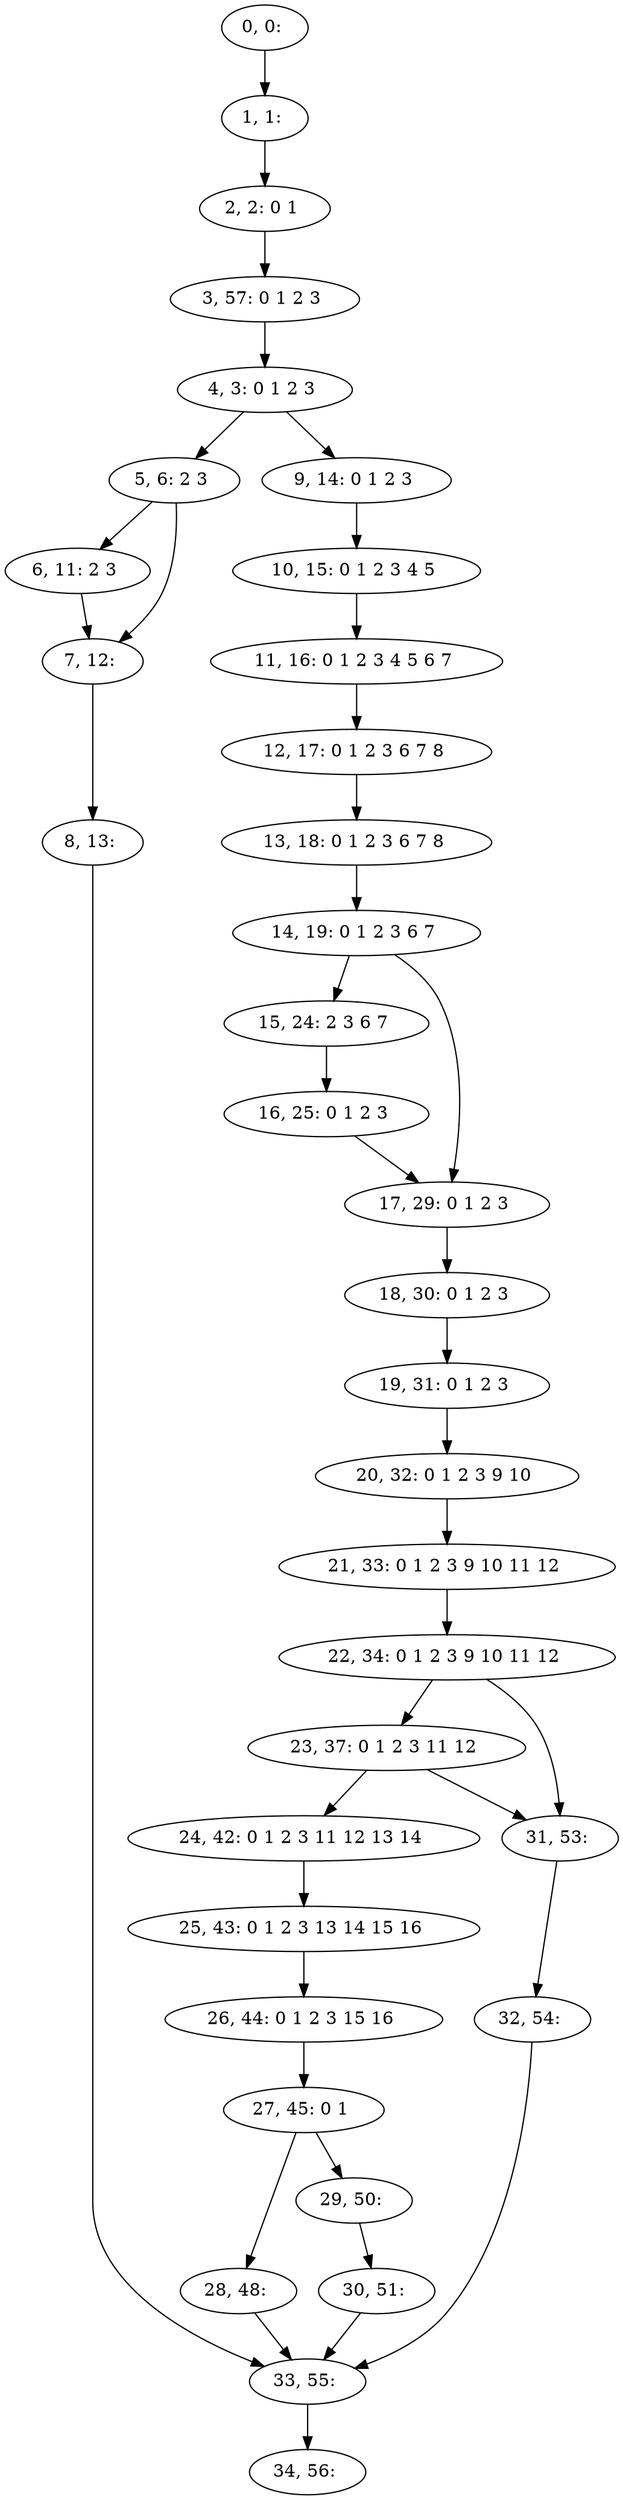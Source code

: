 digraph G {
0[label="0, 0: "];
1[label="1, 1: "];
2[label="2, 2: 0 1 "];
3[label="3, 57: 0 1 2 3 "];
4[label="4, 3: 0 1 2 3 "];
5[label="5, 6: 2 3 "];
6[label="6, 11: 2 3 "];
7[label="7, 12: "];
8[label="8, 13: "];
9[label="9, 14: 0 1 2 3 "];
10[label="10, 15: 0 1 2 3 4 5 "];
11[label="11, 16: 0 1 2 3 4 5 6 7 "];
12[label="12, 17: 0 1 2 3 6 7 8 "];
13[label="13, 18: 0 1 2 3 6 7 8 "];
14[label="14, 19: 0 1 2 3 6 7 "];
15[label="15, 24: 2 3 6 7 "];
16[label="16, 25: 0 1 2 3 "];
17[label="17, 29: 0 1 2 3 "];
18[label="18, 30: 0 1 2 3 "];
19[label="19, 31: 0 1 2 3 "];
20[label="20, 32: 0 1 2 3 9 10 "];
21[label="21, 33: 0 1 2 3 9 10 11 12 "];
22[label="22, 34: 0 1 2 3 9 10 11 12 "];
23[label="23, 37: 0 1 2 3 11 12 "];
24[label="24, 42: 0 1 2 3 11 12 13 14 "];
25[label="25, 43: 0 1 2 3 13 14 15 16 "];
26[label="26, 44: 0 1 2 3 15 16 "];
27[label="27, 45: 0 1 "];
28[label="28, 48: "];
29[label="29, 50: "];
30[label="30, 51: "];
31[label="31, 53: "];
32[label="32, 54: "];
33[label="33, 55: "];
34[label="34, 56: "];
0->1 ;
1->2 ;
2->3 ;
3->4 ;
4->5 ;
4->9 ;
5->6 ;
5->7 ;
6->7 ;
7->8 ;
8->33 ;
9->10 ;
10->11 ;
11->12 ;
12->13 ;
13->14 ;
14->15 ;
14->17 ;
15->16 ;
16->17 ;
17->18 ;
18->19 ;
19->20 ;
20->21 ;
21->22 ;
22->23 ;
22->31 ;
23->24 ;
23->31 ;
24->25 ;
25->26 ;
26->27 ;
27->28 ;
27->29 ;
28->33 ;
29->30 ;
30->33 ;
31->32 ;
32->33 ;
33->34 ;
}
